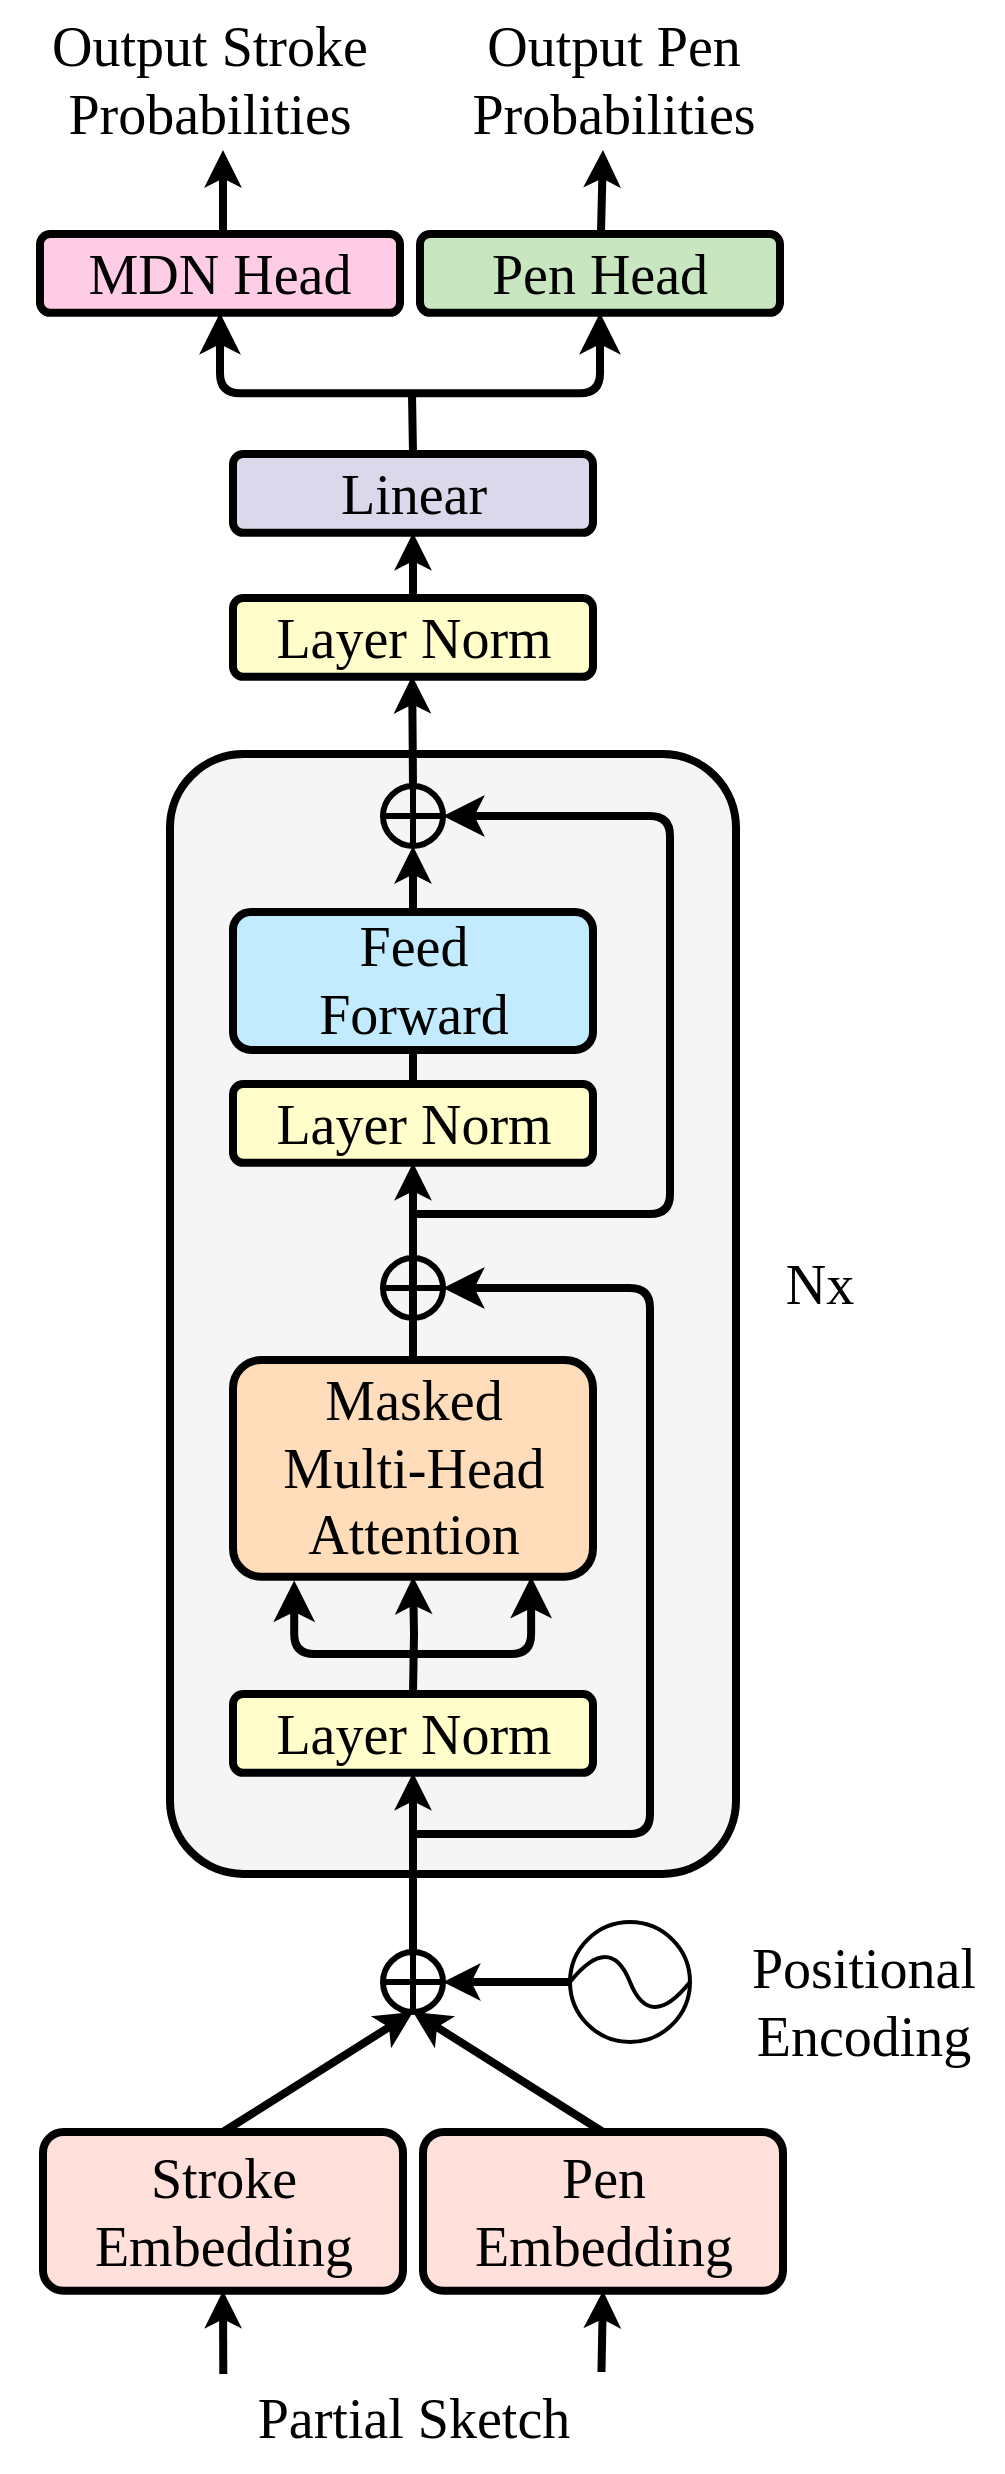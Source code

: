 <mxfile version="23.1.6" type="device">
  <diagram name="Page-1" id="kwyol0fQoH-BKiXbHWvD">
    <mxGraphModel dx="4783" dy="4478" grid="1" gridSize="10" guides="1" tooltips="1" connect="1" arrows="1" fold="1" page="1" pageScale="1" pageWidth="850" pageHeight="1100" math="0" shadow="0">
      <root>
        <mxCell id="0" />
        <mxCell id="1" parent="0" />
        <mxCell id="9gv71kR_GnuOGU_eFt6K-3" value="" style="rounded=1;whiteSpace=wrap;html=1;arcSize=13;fillColor=#F5F5F5;strokeWidth=4;" vertex="1" parent="1">
          <mxGeometry x="-360" y="-1470" width="283" height="560" as="geometry" />
        </mxCell>
        <mxCell id="9gv71kR_GnuOGU_eFt6K-4" value="&lt;font style=&quot;font-size: 28px;&quot; face=&quot;Verdana&quot;&gt;Masked &lt;br&gt;Multi-Head Attention&lt;/font&gt;" style="rounded=1;whiteSpace=wrap;html=1;arcSize=13;fillColor=#FFDDBA;strokeWidth=4;strokeColor=default;" vertex="1" parent="1">
          <mxGeometry x="-328.5" y="-1167" width="180" height="108.35" as="geometry" />
        </mxCell>
        <mxCell id="9gv71kR_GnuOGU_eFt6K-6" value="&lt;font style=&quot;font-size: 28px;&quot; face=&quot;Verdana&quot;&gt;Layer Norm&lt;/font&gt;" style="rounded=1;whiteSpace=wrap;html=1;arcSize=13;fillColor=#FFFDC9;strokeWidth=4;" vertex="1" parent="1">
          <mxGeometry x="-328.5" y="-1000" width="180" height="39.4" as="geometry" />
        </mxCell>
        <mxCell id="9gv71kR_GnuOGU_eFt6K-8" value="" style="shape=orEllipse;perimeter=ellipsePerimeter;whiteSpace=wrap;html=1;backgroundOutline=1;strokeWidth=3;fillColor=none;" vertex="1" parent="1">
          <mxGeometry x="-253.5" y="-1218" width="30" height="30" as="geometry" />
        </mxCell>
        <mxCell id="9gv71kR_GnuOGU_eFt6K-10" value="&lt;font style=&quot;font-size: 28px;&quot; face=&quot;Verdana&quot;&gt;Layer Norm&lt;/font&gt;" style="rounded=1;whiteSpace=wrap;html=1;arcSize=13;fillColor=#FFFDC9;strokeWidth=4;" vertex="1" parent="1">
          <mxGeometry x="-328.5" y="-1305" width="180" height="39.4" as="geometry" />
        </mxCell>
        <mxCell id="9gv71kR_GnuOGU_eFt6K-12" value="" style="shape=orEllipse;perimeter=ellipsePerimeter;whiteSpace=wrap;html=1;backgroundOutline=1;strokeWidth=3;fillColor=none;" vertex="1" parent="1">
          <mxGeometry x="-253.5" y="-1454" width="30" height="30" as="geometry" />
        </mxCell>
        <mxCell id="9gv71kR_GnuOGU_eFt6K-13" value="&lt;font style=&quot;font-size: 28px;&quot; face=&quot;Verdana&quot;&gt;Stroke Embedding&lt;/font&gt;" style="rounded=1;whiteSpace=wrap;html=1;arcSize=13;fillColor=#FFE0DB;strokeWidth=4;" vertex="1" parent="1">
          <mxGeometry x="-423.5" y="-781" width="180" height="79.4" as="geometry" />
        </mxCell>
        <mxCell id="9gv71kR_GnuOGU_eFt6K-14" value="&lt;font style=&quot;font-size: 28px;&quot; face=&quot;Verdana&quot;&gt;Pen Embedding&lt;/font&gt;" style="rounded=1;whiteSpace=wrap;html=1;arcSize=13;fillColor=#FFE0DB;strokeWidth=4;" vertex="1" parent="1">
          <mxGeometry x="-233.5" y="-781" width="180" height="79.4" as="geometry" />
        </mxCell>
        <mxCell id="9gv71kR_GnuOGU_eFt6K-16" value="&lt;span style=&quot;color: rgb(0, 0, 0); font-size: 28px; font-style: normal; font-variant-ligatures: normal; font-variant-caps: normal; font-weight: 400; letter-spacing: normal; orphans: 2; text-indent: 0px; text-transform: none; widows: 2; word-spacing: 0px; -webkit-text-stroke-width: 0px; text-decoration-thickness: initial; text-decoration-style: initial; text-decoration-color: initial; float: none; display: inline !important;&quot;&gt;Partial Sketch&lt;/span&gt;" style="text;whiteSpace=wrap;html=1;align=center;fontFamily=Verdana;" vertex="1" parent="1">
          <mxGeometry x="-393.5" y="-661" width="310" height="50" as="geometry" />
        </mxCell>
        <mxCell id="9gv71kR_GnuOGU_eFt6K-17" value="" style="endArrow=classic;html=1;rounded=0;entryX=0.5;entryY=1;entryDx=0;entryDy=0;strokeWidth=4;exitX=0.5;exitY=0;exitDx=0;exitDy=0;" edge="1" parent="1" source="9gv71kR_GnuOGU_eFt6K-20" target="9gv71kR_GnuOGU_eFt6K-6">
          <mxGeometry width="50" height="50" relative="1" as="geometry">
            <mxPoint x="-238" y="-840" as="sourcePoint" />
            <mxPoint x="-110" y="-1040" as="targetPoint" />
          </mxGeometry>
        </mxCell>
        <mxCell id="9gv71kR_GnuOGU_eFt6K-20" value="" style="shape=orEllipse;perimeter=ellipsePerimeter;whiteSpace=wrap;html=1;backgroundOutline=1;strokeWidth=3;fillColor=none;" vertex="1" parent="1">
          <mxGeometry x="-253.5" y="-871" width="30" height="30" as="geometry" />
        </mxCell>
        <mxCell id="9gv71kR_GnuOGU_eFt6K-21" value="" style="endArrow=classic;html=1;rounded=0;entryX=0.5;entryY=1;entryDx=0;entryDy=0;strokeWidth=4;exitX=0.5;exitY=0;exitDx=0;exitDy=0;" edge="1" parent="1" source="9gv71kR_GnuOGU_eFt6K-6" target="9gv71kR_GnuOGU_eFt6K-4">
          <mxGeometry width="50" height="50" relative="1" as="geometry">
            <mxPoint x="-238" y="-1010" as="sourcePoint" />
            <mxPoint x="-238.93" y="-1053.8" as="targetPoint" />
            <Array as="points">
              <mxPoint x="-238" y="-1030" />
            </Array>
          </mxGeometry>
        </mxCell>
        <mxCell id="9gv71kR_GnuOGU_eFt6K-23" value="" style="endArrow=classic;html=1;rounded=0;entryX=0.5;entryY=1;entryDx=0;entryDy=0;strokeWidth=4;exitX=0.5;exitY=0;exitDx=0;exitDy=0;" edge="1" parent="1" source="9gv71kR_GnuOGU_eFt6K-4" target="9gv71kR_GnuOGU_eFt6K-10">
          <mxGeometry width="50" height="50" relative="1" as="geometry">
            <mxPoint x="-239.25" y="-1115.4" as="sourcePoint" />
            <mxPoint x="-237.75" y="-1250" as="targetPoint" />
          </mxGeometry>
        </mxCell>
        <mxCell id="9gv71kR_GnuOGU_eFt6K-24" value="" style="endArrow=classic;html=1;rounded=0;entryX=0.5;entryY=1;entryDx=0;entryDy=0;strokeWidth=4;exitX=0.5;exitY=0;exitDx=0;exitDy=0;" edge="1" parent="1" source="9gv71kR_GnuOGU_eFt6K-10" target="9gv71kR_GnuOGU_eFt6K-12">
          <mxGeometry width="50" height="50" relative="1" as="geometry">
            <mxPoint x="-228" y="-1157" as="sourcePoint" />
            <mxPoint x="-228" y="-1256" as="targetPoint" />
          </mxGeometry>
        </mxCell>
        <mxCell id="9gv71kR_GnuOGU_eFt6K-11" value="&lt;font style=&quot;font-size: 28px;&quot; face=&quot;Verdana&quot;&gt;Feed&lt;br&gt;Forward&lt;br&gt;&lt;/font&gt;" style="rounded=1;whiteSpace=wrap;html=1;arcSize=13;fillColor=#C2EBFF;strokeWidth=4;" vertex="1" parent="1">
          <mxGeometry x="-328.5" y="-1391" width="180" height="68.95" as="geometry" />
        </mxCell>
        <mxCell id="9gv71kR_GnuOGU_eFt6K-26" value="" style="endArrow=classic;html=1;rounded=0;entryX=0.5;entryY=1;entryDx=0;entryDy=0;strokeWidth=4;exitX=0.5;exitY=0;exitDx=0;exitDy=0;" edge="1" parent="1" source="9gv71kR_GnuOGU_eFt6K-13" target="9gv71kR_GnuOGU_eFt6K-20">
          <mxGeometry width="50" height="50" relative="1" as="geometry">
            <mxPoint x="-228" y="-861" as="sourcePoint" />
            <mxPoint x="-228" y="-959" as="targetPoint" />
          </mxGeometry>
        </mxCell>
        <mxCell id="9gv71kR_GnuOGU_eFt6K-27" value="" style="endArrow=classic;html=1;rounded=0;entryX=0.5;entryY=1;entryDx=0;entryDy=0;strokeWidth=4;exitX=0.5;exitY=0;exitDx=0;exitDy=0;" edge="1" parent="1" source="9gv71kR_GnuOGU_eFt6K-14" target="9gv71kR_GnuOGU_eFt6K-20">
          <mxGeometry width="50" height="50" relative="1" as="geometry">
            <mxPoint x="-218" y="-851" as="sourcePoint" />
            <mxPoint x="-218" y="-949" as="targetPoint" />
          </mxGeometry>
        </mxCell>
        <mxCell id="9gv71kR_GnuOGU_eFt6K-28" value="" style="endArrow=classic;html=1;rounded=0;entryX=1;entryY=0.5;entryDx=0;entryDy=0;strokeWidth=4;" edge="1" parent="1" target="9gv71kR_GnuOGU_eFt6K-20">
          <mxGeometry width="50" height="50" relative="1" as="geometry">
            <mxPoint x="-160" y="-856" as="sourcePoint" />
            <mxPoint x="-228" y="-831" as="targetPoint" />
          </mxGeometry>
        </mxCell>
        <mxCell id="9gv71kR_GnuOGU_eFt6K-29" value="" style="endArrow=classic;html=1;rounded=0;entryX=0.5;entryY=1;entryDx=0;entryDy=0;strokeWidth=4;exitX=0.194;exitY=0.019;exitDx=0;exitDy=0;exitPerimeter=0;" edge="1" parent="1" source="9gv71kR_GnuOGU_eFt6K-16" target="9gv71kR_GnuOGU_eFt6K-13">
          <mxGeometry width="50" height="50" relative="1" as="geometry">
            <mxPoint x="-323" y="-771" as="sourcePoint" />
            <mxPoint x="-228" y="-831" as="targetPoint" />
          </mxGeometry>
        </mxCell>
        <mxCell id="9gv71kR_GnuOGU_eFt6K-30" value="" style="endArrow=classic;html=1;rounded=0;entryX=0.5;entryY=1;entryDx=0;entryDy=0;strokeWidth=4;exitX=0.804;exitY=0;exitDx=0;exitDy=0;exitPerimeter=0;" edge="1" parent="1" source="9gv71kR_GnuOGU_eFt6K-16" target="9gv71kR_GnuOGU_eFt6K-14">
          <mxGeometry width="50" height="50" relative="1" as="geometry">
            <mxPoint x="-313" y="-761" as="sourcePoint" />
            <mxPoint x="-218" y="-821" as="targetPoint" />
          </mxGeometry>
        </mxCell>
        <mxCell id="9gv71kR_GnuOGU_eFt6K-31" value="" style="endArrow=classic;html=1;rounded=0;entryX=0.5;entryY=1;entryDx=0;entryDy=0;strokeWidth=4;exitX=0.5;exitY=0;exitDx=0;exitDy=0;" edge="1" parent="1" source="9gv71kR_GnuOGU_eFt6K-12" target="9gv71kR_GnuOGU_eFt6K-32">
          <mxGeometry width="50" height="50" relative="1" as="geometry">
            <mxPoint x="-238.93" y="-1466" as="sourcePoint" />
            <mxPoint x="-238.93" y="-1538" as="targetPoint" />
            <Array as="points">
              <mxPoint x="-238.93" y="-1509" />
            </Array>
          </mxGeometry>
        </mxCell>
        <mxCell id="9gv71kR_GnuOGU_eFt6K-32" value="&lt;font style=&quot;font-size: 28px;&quot; face=&quot;Verdana&quot;&gt;Layer Norm&lt;/font&gt;" style="rounded=1;whiteSpace=wrap;html=1;arcSize=13;fillColor=#FFFDC9;strokeWidth=4;" vertex="1" parent="1">
          <mxGeometry x="-328.5" y="-1548" width="180" height="39.4" as="geometry" />
        </mxCell>
        <mxCell id="9gv71kR_GnuOGU_eFt6K-33" value="&lt;font style=&quot;font-size: 28px;&quot; face=&quot;Verdana&quot;&gt;Linear&lt;/font&gt;" style="rounded=1;whiteSpace=wrap;html=1;arcSize=13;fillColor=#DBD8EB;strokeWidth=4;" vertex="1" parent="1">
          <mxGeometry x="-328.5" y="-1620" width="180" height="39.4" as="geometry" />
        </mxCell>
        <mxCell id="9gv71kR_GnuOGU_eFt6K-34" value="&lt;font style=&quot;font-size: 28px;&quot; face=&quot;Verdana&quot;&gt;MDN Head&lt;/font&gt;" style="rounded=1;whiteSpace=wrap;html=1;arcSize=13;fillColor=#FFCCE6;strokeWidth=4;" vertex="1" parent="1">
          <mxGeometry x="-425" y="-1730" width="180" height="39.4" as="geometry" />
        </mxCell>
        <mxCell id="9gv71kR_GnuOGU_eFt6K-35" value="&lt;font style=&quot;font-size: 28px;&quot; face=&quot;Verdana&quot;&gt;Pen Head&lt;/font&gt;" style="rounded=1;whiteSpace=wrap;html=1;arcSize=13;fillColor=#C8E6BF;strokeWidth=4;" vertex="1" parent="1">
          <mxGeometry x="-235" y="-1730" width="180" height="39.4" as="geometry" />
        </mxCell>
        <mxCell id="9gv71kR_GnuOGU_eFt6K-37" value="&lt;span style=&quot;color: rgb(0, 0, 0); font-size: 28px; font-style: normal; font-variant-ligatures: normal; font-variant-caps: normal; font-weight: 400; letter-spacing: normal; orphans: 2; text-indent: 0px; text-transform: none; widows: 2; word-spacing: 0px; -webkit-text-stroke-width: 0px; text-decoration-thickness: initial; text-decoration-style: initial; text-decoration-color: initial; float: none; display: inline !important;&quot;&gt;Nx&lt;/span&gt;" style="text;whiteSpace=wrap;html=1;align=center;fontFamily=Verdana;" vertex="1" parent="1">
          <mxGeometry x="-70" y="-1228" width="70" height="50" as="geometry" />
        </mxCell>
        <mxCell id="9gv71kR_GnuOGU_eFt6K-39" value="" style="verticalLabelPosition=bottom;verticalAlign=top;html=1;shape=mxgraph.flowchart.on-page_reference;strokeWidth=2;" vertex="1" parent="1">
          <mxGeometry x="-160" y="-886" width="60" height="60" as="geometry" />
        </mxCell>
        <mxCell id="9gv71kR_GnuOGU_eFt6K-40" value="&lt;span style=&quot;color: rgb(0, 0, 0); font-size: 28px; font-style: normal; font-variant-ligatures: normal; font-variant-caps: normal; font-weight: 400; letter-spacing: normal; orphans: 2; text-indent: 0px; text-transform: none; widows: 2; word-spacing: 0px; -webkit-text-stroke-width: 0px; text-decoration-thickness: initial; text-decoration-style: initial; text-decoration-color: initial; float: none; display: inline !important;&quot;&gt;Positional Encoding&lt;/span&gt;" style="text;whiteSpace=wrap;html=1;align=center;fontFamily=Verdana;" vertex="1" parent="1">
          <mxGeometry x="-83.5" y="-886" width="140" height="50" as="geometry" />
        </mxCell>
        <mxCell id="9gv71kR_GnuOGU_eFt6K-41" value="" style="curved=1;endArrow=none;html=1;rounded=0;entryX=0;entryY=0.5;entryDx=0;entryDy=0;entryPerimeter=0;exitX=1;exitY=0.5;exitDx=0;exitDy=0;exitPerimeter=0;endFill=0;strokeWidth=2;" edge="1" parent="1" source="9gv71kR_GnuOGU_eFt6K-39" target="9gv71kR_GnuOGU_eFt6K-39">
          <mxGeometry width="50" height="50" relative="1" as="geometry">
            <mxPoint x="130" y="-791" as="sourcePoint" />
            <mxPoint x="60" y="-761" as="targetPoint" />
            <Array as="points">
              <mxPoint x="-120" y="-831" />
              <mxPoint x="-140" y="-881" />
            </Array>
          </mxGeometry>
        </mxCell>
        <mxCell id="9gv71kR_GnuOGU_eFt6K-43" value="" style="edgeStyle=elbowEdgeStyle;elbow=horizontal;endArrow=classic;html=1;curved=0;rounded=1;endSize=8;startSize=8;entryX=1;entryY=0.5;entryDx=0;entryDy=0;strokeWidth=4;" edge="1" parent="1" target="9gv71kR_GnuOGU_eFt6K-8">
          <mxGeometry width="50" height="50" relative="1" as="geometry">
            <mxPoint x="-238" y="-930" as="sourcePoint" />
            <mxPoint x="120" y="-987" as="targetPoint" />
            <Array as="points">
              <mxPoint x="-120" y="-1050" />
            </Array>
          </mxGeometry>
        </mxCell>
        <mxCell id="9gv71kR_GnuOGU_eFt6K-44" value="" style="edgeStyle=elbowEdgeStyle;elbow=horizontal;endArrow=classic;html=1;curved=0;rounded=1;endSize=8;startSize=8;entryX=1;entryY=0.5;entryDx=0;entryDy=0;strokeWidth=4;" edge="1" parent="1" target="9gv71kR_GnuOGU_eFt6K-12">
          <mxGeometry width="50" height="50" relative="1" as="geometry">
            <mxPoint x="-238" y="-1240" as="sourcePoint" />
            <mxPoint x="-214" y="-1193" as="targetPoint" />
            <Array as="points">
              <mxPoint x="-110" y="-1040" />
            </Array>
          </mxGeometry>
        </mxCell>
        <mxCell id="9gv71kR_GnuOGU_eFt6K-46" value="" style="edgeStyle=elbowEdgeStyle;elbow=vertical;endArrow=classic;html=1;curved=0;rounded=1;endSize=8;startSize=8;entryX=0.259;entryY=1.042;entryDx=0;entryDy=0;entryPerimeter=0;exitX=0.17;exitY=1.017;exitDx=0;exitDy=0;exitPerimeter=0;startArrow=classic;startFill=1;strokeWidth=4;" edge="1" parent="1" source="9gv71kR_GnuOGU_eFt6K-4">
          <mxGeometry width="50" height="50" relative="1" as="geometry">
            <mxPoint x="-297.56" y="-1044.55" as="sourcePoint" />
            <mxPoint x="-179.44" y="-1058.649" as="targetPoint" />
            <Array as="points">
              <mxPoint x="-240" y="-1020" />
            </Array>
          </mxGeometry>
        </mxCell>
        <mxCell id="9gv71kR_GnuOGU_eFt6K-49" value="" style="endArrow=classic;html=1;rounded=0;entryX=0.5;entryY=1;entryDx=0;entryDy=0;strokeWidth=4;exitX=0.5;exitY=0;exitDx=0;exitDy=0;" edge="1" parent="1" source="9gv71kR_GnuOGU_eFt6K-32" target="9gv71kR_GnuOGU_eFt6K-33">
          <mxGeometry width="50" height="50" relative="1" as="geometry">
            <mxPoint x="-223.5" y="-1560.8" as="sourcePoint" />
            <mxPoint x="-223.5" y="-1615.8" as="targetPoint" />
          </mxGeometry>
        </mxCell>
        <mxCell id="9gv71kR_GnuOGU_eFt6K-51" value="" style="endArrow=none;html=1;rounded=0;strokeWidth=4;exitX=0.5;exitY=0;exitDx=0;exitDy=0;endFill=0;" edge="1" parent="1" source="9gv71kR_GnuOGU_eFt6K-33">
          <mxGeometry width="50" height="50" relative="1" as="geometry">
            <mxPoint x="-237.78" y="-1620" as="sourcePoint" />
            <mxPoint x="-239" y="-1650" as="targetPoint" />
          </mxGeometry>
        </mxCell>
        <mxCell id="9gv71kR_GnuOGU_eFt6K-52" value="" style="edgeStyle=elbowEdgeStyle;elbow=vertical;endArrow=classic;html=1;curved=0;rounded=1;endSize=8;startSize=8;entryX=0.5;entryY=1;entryDx=0;entryDy=0;exitX=0.5;exitY=1;exitDx=0;exitDy=0;startArrow=classic;startFill=1;strokeWidth=4;endFill=1;" edge="1" parent="1" source="9gv71kR_GnuOGU_eFt6K-34" target="9gv71kR_GnuOGU_eFt6K-35">
          <mxGeometry width="50" height="50" relative="1" as="geometry">
            <mxPoint x="-297.78" y="-1687.35" as="sourcePoint" />
            <mxPoint x="-179.22" y="-1688.999" as="targetPoint" />
            <Array as="points">
              <mxPoint x="-239.78" y="-1650.35" />
            </Array>
          </mxGeometry>
        </mxCell>
        <mxCell id="9gv71kR_GnuOGU_eFt6K-53" value="" style="endArrow=classic;html=1;rounded=0;entryX=0.5;entryY=1;entryDx=0;entryDy=0;strokeWidth=4;exitX=0.194;exitY=0.019;exitDx=0;exitDy=0;exitPerimeter=0;" edge="1" parent="1">
          <mxGeometry width="50" height="50" relative="1" as="geometry">
            <mxPoint x="-333.5" y="-1730" as="sourcePoint" />
            <mxPoint x="-333.5" y="-1772" as="targetPoint" />
          </mxGeometry>
        </mxCell>
        <mxCell id="9gv71kR_GnuOGU_eFt6K-54" value="" style="endArrow=classic;html=1;rounded=0;entryX=0.5;entryY=1;entryDx=0;entryDy=0;strokeWidth=4;exitX=0.804;exitY=0;exitDx=0;exitDy=0;exitPerimeter=0;" edge="1" parent="1">
          <mxGeometry width="50" height="50" relative="1" as="geometry">
            <mxPoint x="-144.5" y="-1731" as="sourcePoint" />
            <mxPoint x="-143.5" y="-1772" as="targetPoint" />
          </mxGeometry>
        </mxCell>
        <mxCell id="9gv71kR_GnuOGU_eFt6K-55" value="&lt;span style=&quot;color: rgb(0, 0, 0); font-size: 28px; font-style: normal; font-variant-ligatures: normal; font-variant-caps: normal; font-weight: 400; letter-spacing: normal; orphans: 2; text-indent: 0px; text-transform: none; widows: 2; word-spacing: 0px; -webkit-text-stroke-width: 0px; text-decoration-thickness: initial; text-decoration-style: initial; text-decoration-color: initial; float: none; display: inline !important;&quot;&gt;Output Stroke Probabilities&lt;/span&gt;" style="text;whiteSpace=wrap;html=1;align=center;fontFamily=Verdana;" vertex="1" parent="1">
          <mxGeometry x="-445" y="-1847" width="210" height="50" as="geometry" />
        </mxCell>
        <mxCell id="9gv71kR_GnuOGU_eFt6K-56" value="&lt;span style=&quot;color: rgb(0, 0, 0); font-size: 28px; font-style: normal; font-variant-ligatures: normal; font-variant-caps: normal; font-weight: 400; letter-spacing: normal; orphans: 2; text-indent: 0px; text-transform: none; widows: 2; word-spacing: 0px; -webkit-text-stroke-width: 0px; text-decoration-thickness: initial; text-decoration-style: initial; text-decoration-color: initial; float: none; display: inline !important;&quot;&gt;Output Pen Probabilities&lt;/span&gt;" style="text;whiteSpace=wrap;html=1;align=center;fontFamily=Verdana;" vertex="1" parent="1">
          <mxGeometry x="-243.5" y="-1847" width="210" height="50" as="geometry" />
        </mxCell>
      </root>
    </mxGraphModel>
  </diagram>
</mxfile>
